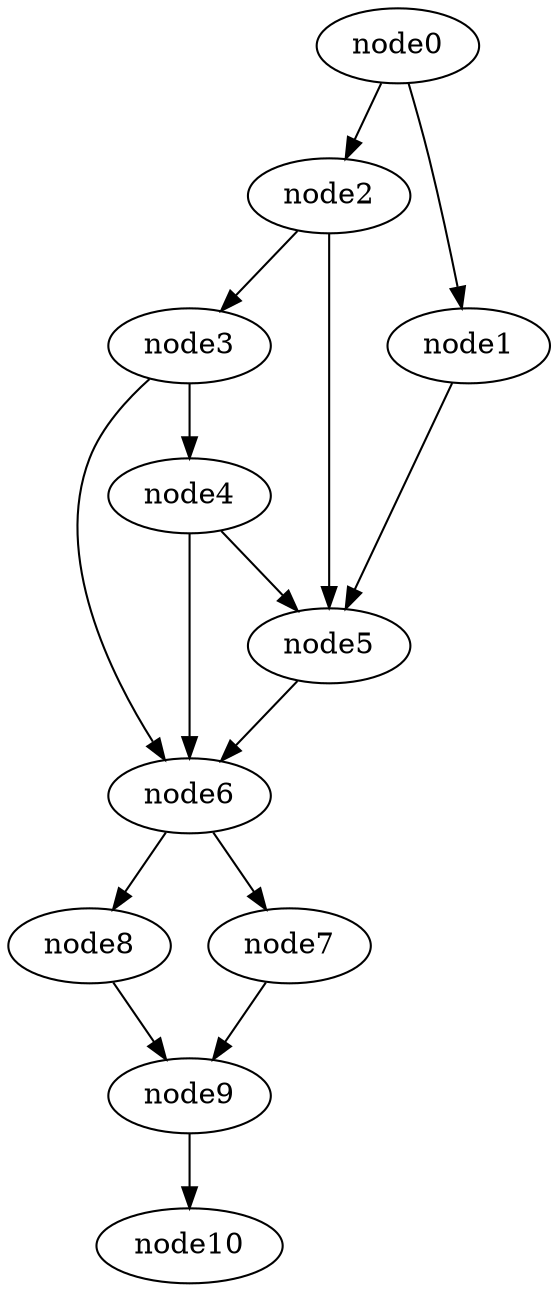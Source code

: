digraph g{
	node10
	node9 -> node10
	node8 -> node9
	node7 -> node9
	node6 -> node8
	node6 -> node7
	node5 -> node6
	node4 -> node6
	node4 -> node5
	node3 -> node6
	node3 -> node4
	node2 -> node5
	node2 -> node3
	node1 -> node5
	node0 -> node2
	node0 -> node1
}
